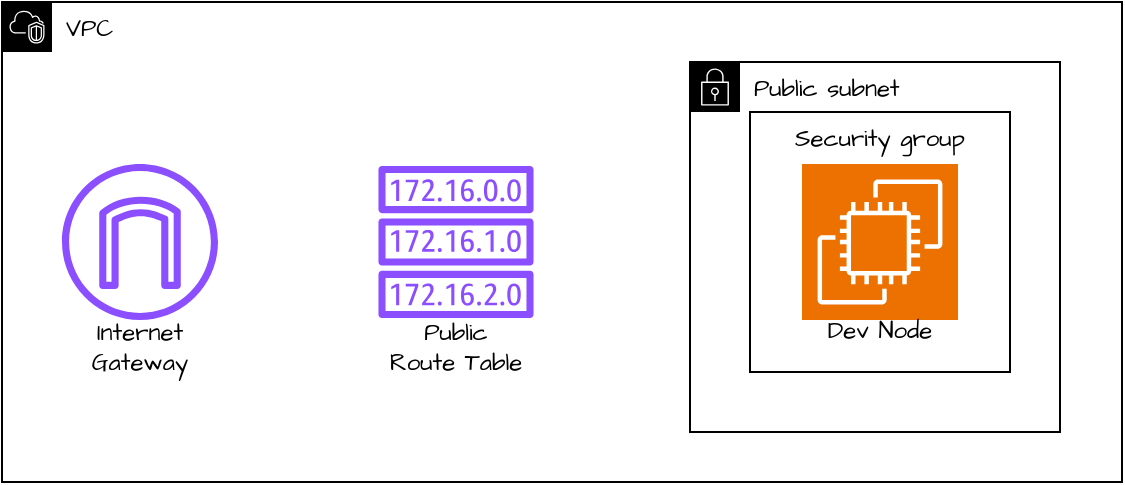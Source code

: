 <mxfile version="27.0.9">
  <diagram name="Página-1" id="MCp7Mz8btMAIFvonogjX">
    <mxGraphModel dx="815" dy="477" grid="1" gridSize="10" guides="1" tooltips="1" connect="1" arrows="1" fold="1" page="1" pageScale="1" pageWidth="827" pageHeight="1169" math="0" shadow="0">
      <root>
        <mxCell id="0" />
        <mxCell id="1" parent="0" />
        <mxCell id="A6p36AbtlWejC6ZCe7Pi-21" value="" style="whiteSpace=wrap;html=1;aspect=fixed;hachureGap=4;fontFamily=Architects Daughter;fontSource=https%3A%2F%2Ffonts.googleapis.com%2Fcss%3Ffamily%3DArchitects%2BDaughter;fillColor=none;strokeColor=light-dark(#000000,#000000);" vertex="1" parent="1">
          <mxGeometry x="474" y="495" width="185" height="185" as="geometry" />
        </mxCell>
        <mxCell id="A6p36AbtlWejC6ZCe7Pi-5" value="Public subnet" style="points=[[0,0],[0.25,0],[0.5,0],[0.75,0],[1,0],[1,0.25],[1,0.5],[1,0.75],[1,1],[0.75,1],[0.5,1],[0.25,1],[0,1],[0,0.75],[0,0.5],[0,0.25]];outlineConnect=0;html=1;whiteSpace=wrap;fontSize=12;fontStyle=0;container=1;pointerEvents=0;collapsible=0;recursiveResize=0;shape=mxgraph.aws4.group;grIcon=mxgraph.aws4.group_security_group;grStroke=0;verticalAlign=top;align=left;spacingLeft=30;hachureGap=4;fontFamily=Architects Daughter;fontSource=https%3A%2F%2Ffonts.googleapis.com%2Fcss%3Ffamily%3DArchitects%2BDaughter;shadow=0;fillStyle=auto;perimeterSpacing=0;labelBackgroundColor=none;fillColor=none;strokeColor=light-dark(#000000,#000000);fontColor=light-dark(#000000,#000000);" vertex="1" parent="1">
          <mxGeometry x="474" y="495" width="190" height="180" as="geometry" />
        </mxCell>
        <mxCell id="A6p36AbtlWejC6ZCe7Pi-9" value="Security group" style="fillColor=none;strokeColor=light-dark(#000000,#000000);verticalAlign=top;fontStyle=0;fontColor=light-dark(#000000,#000000);whiteSpace=wrap;html=1;hachureGap=4;fontFamily=Architects Daughter;fontSource=https%3A%2F%2Ffonts.googleapis.com%2Fcss%3Ffamily%3DArchitects%2BDaughter;rounded=0;shadow=0;glass=0;" vertex="1" parent="1">
          <mxGeometry x="504" y="520" width="130" height="130" as="geometry" />
        </mxCell>
        <mxCell id="A6p36AbtlWejC6ZCe7Pi-2" value="" style="sketch=0;outlineConnect=0;fontColor=#232F3E;gradientColor=none;fillColor=#8C4FFF;strokeColor=none;dashed=0;verticalLabelPosition=bottom;verticalAlign=top;align=center;html=1;fontSize=12;fontStyle=0;aspect=fixed;pointerEvents=1;shape=mxgraph.aws4.internet_gateway;hachureGap=4;jiggle=2;curveFitting=1;fontFamily=Architects Daughter;fontSource=https%3A%2F%2Ffonts.googleapis.com%2Fcss%3Ffamily%3DArchitects%2BDaughter;" vertex="1" parent="1">
          <mxGeometry x="160" y="546" width="78" height="78" as="geometry" />
        </mxCell>
        <mxCell id="A6p36AbtlWejC6ZCe7Pi-13" value="VPC" style="points=[[0,0],[0.25,0],[0.5,0],[0.75,0],[1,0],[1,0.25],[1,0.5],[1,0.75],[1,1],[0.75,1],[0.5,1],[0.25,1],[0,1],[0,0.75],[0,0.5],[0,0.25]];outlineConnect=0;html=1;whiteSpace=wrap;fontSize=12;fontStyle=0;container=1;pointerEvents=0;collapsible=0;recursiveResize=0;shape=mxgraph.aws4.group;grIcon=mxgraph.aws4.group_vpc2;verticalAlign=top;align=left;spacingLeft=30;dashed=0;hachureGap=4;fontFamily=Architects Daughter;fontSource=https%3A%2F%2Ffonts.googleapis.com%2Fcss%3Ffamily%3DArchitects%2BDaughter;strokeColor=light-dark(#000000,#000000);fillColor=none;fontColor=light-dark(#000000,#000000);" vertex="1" parent="1">
          <mxGeometry x="130" y="465" width="560" height="240" as="geometry" />
        </mxCell>
        <mxCell id="A6p36AbtlWejC6ZCe7Pi-16" value="Public&lt;div&gt;Route Table&lt;/div&gt;" style="text;html=1;align=center;verticalAlign=middle;whiteSpace=wrap;rounded=0;fontFamily=Architects Daughter;fontSource=https%3A%2F%2Ffonts.googleapis.com%2Fcss%3Ffamily%3DArchitects%2BDaughter;fontColor=light-dark(#000000,#000000);" vertex="1" parent="A6p36AbtlWejC6ZCe7Pi-13">
          <mxGeometry x="192" y="158" width="70" height="30" as="geometry" />
        </mxCell>
        <mxCell id="A6p36AbtlWejC6ZCe7Pi-17" value="Internet&lt;div&gt;Gateway&lt;/div&gt;" style="text;html=1;align=center;verticalAlign=middle;whiteSpace=wrap;rounded=0;fontFamily=Architects Daughter;fontSource=https%3A%2F%2Ffonts.googleapis.com%2Fcss%3Ffamily%3DArchitects%2BDaughter;fontColor=light-dark(#000000,#000000);" vertex="1" parent="A6p36AbtlWejC6ZCe7Pi-13">
          <mxGeometry x="39" y="158" width="60" height="30" as="geometry" />
        </mxCell>
        <mxCell id="A6p36AbtlWejC6ZCe7Pi-1" value="" style="points=[[0,0,0],[0.25,0,0],[0.5,0,0],[0.75,0,0],[1,0,0],[0,1,0],[0.25,1,0],[0.5,1,0],[0.75,1,0],[1,1,0],[0,0.25,0],[0,0.5,0],[0,0.75,0],[1,0.25,0],[1,0.5,0],[1,0.75,0]];outlineConnect=0;fillColor=#ED7100;strokeColor=#ffffff;dashed=0;verticalLabelPosition=bottom;verticalAlign=top;align=center;html=1;aspect=fixed;shape=mxgraph.aws4.resourceIcon;resIcon=mxgraph.aws4.ec2;hachureGap=4;" vertex="1" parent="1">
          <mxGeometry x="530" y="546" width="78" height="78" as="geometry" />
        </mxCell>
        <mxCell id="A6p36AbtlWejC6ZCe7Pi-14" value="Dev Node" style="text;html=1;align=center;verticalAlign=middle;whiteSpace=wrap;rounded=0;fontFamily=Architects Daughter;fontSource=https%3A%2F%2Ffonts.googleapis.com%2Fcss%3Ffamily%3DArchitects%2BDaughter;fontColor=light-dark(#000000,#000000);" vertex="1" parent="1">
          <mxGeometry x="539" y="615" width="60" height="30" as="geometry" />
        </mxCell>
        <mxCell id="A6p36AbtlWejC6ZCe7Pi-15" value="" style="sketch=0;outlineConnect=0;fontColor=#232F3E;gradientColor=none;fillColor=#8C4FFF;strokeColor=none;dashed=0;verticalLabelPosition=bottom;verticalAlign=top;align=center;html=1;fontSize=12;fontStyle=0;aspect=fixed;pointerEvents=1;shape=mxgraph.aws4.route_table;hachureGap=4;jiggle=2;curveFitting=1;fontFamily=Architects Daughter;fontSource=https%3A%2F%2Ffonts.googleapis.com%2Fcss%3Ffamily%3DArchitects%2BDaughter;" vertex="1" parent="1">
          <mxGeometry x="318" y="547" width="78" height="76" as="geometry" />
        </mxCell>
      </root>
    </mxGraphModel>
  </diagram>
</mxfile>
